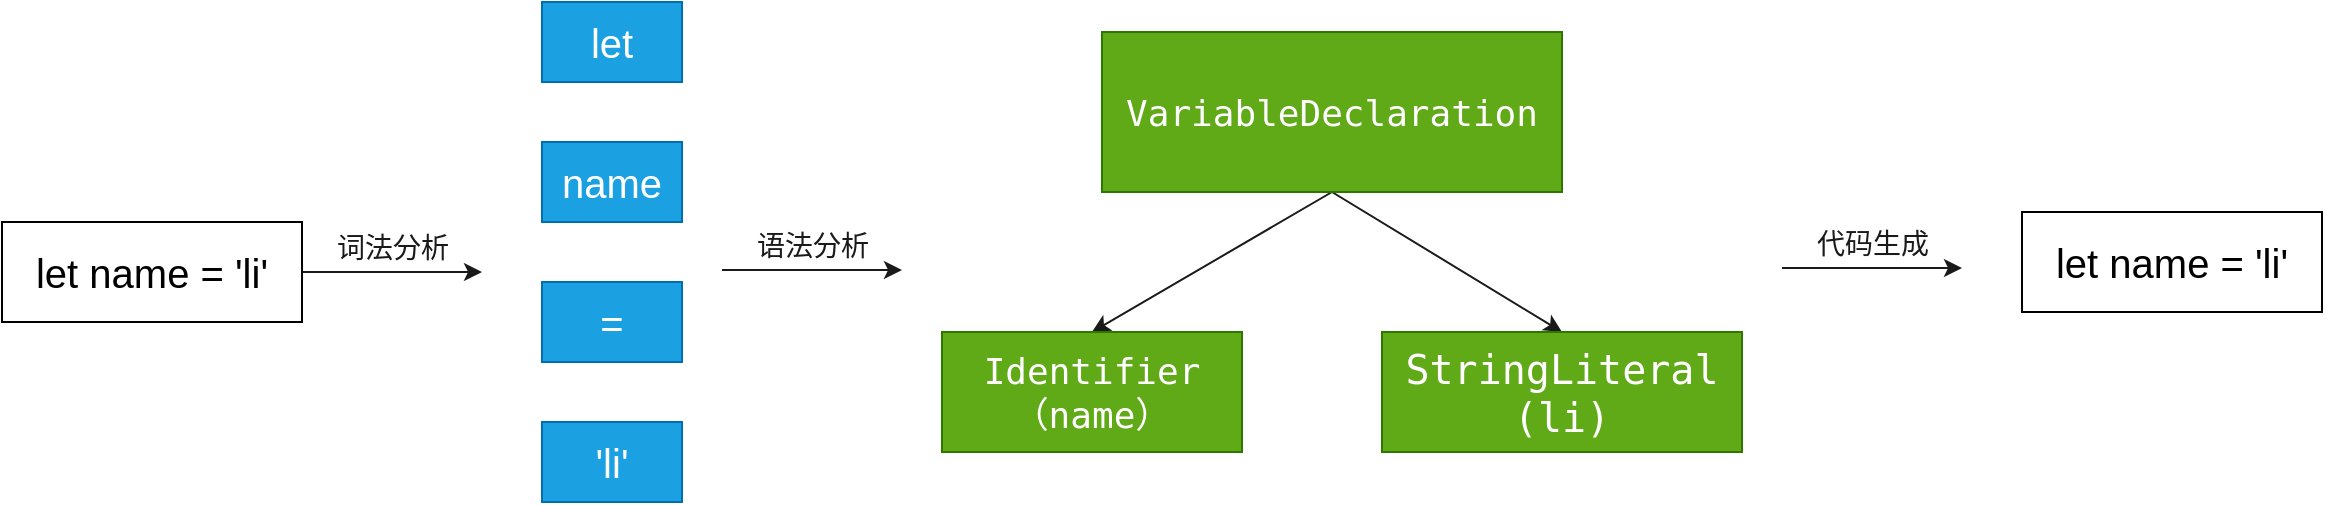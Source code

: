 <mxfile>
    <diagram id="giK2x6arwrisnuFYa30R" name="第 1 页">
        <mxGraphModel dx="1030" dy="560" grid="1" gridSize="10" guides="1" tooltips="1" connect="1" arrows="1" fold="1" page="1" pageScale="1" pageWidth="3000" pageHeight="3000" background="#ffffff" math="0" shadow="0">
            <root>
                <mxCell id="0"/>
                <mxCell id="1" parent="0"/>
                <mxCell id="7" style="edgeStyle=none;html=1;exitX=1;exitY=0.5;exitDx=0;exitDy=0;fontSize=20;strokeColor=#1A1A1A;" edge="1" parent="1" source="2">
                    <mxGeometry relative="1" as="geometry">
                        <mxPoint x="350" y="255" as="targetPoint"/>
                    </mxGeometry>
                </mxCell>
                <mxCell id="2" value="&lt;font style=&quot;font-size: 20px&quot;&gt;let name = 'li'&lt;/font&gt;" style="rounded=0;whiteSpace=wrap;html=1;" vertex="1" parent="1">
                    <mxGeometry x="110" y="230" width="150" height="50" as="geometry"/>
                </mxCell>
                <mxCell id="3" value="let" style="rounded=0;whiteSpace=wrap;html=1;fontSize=20;fillColor=#1ba1e2;fontColor=#ffffff;strokeColor=#006EAF;" vertex="1" parent="1">
                    <mxGeometry x="380" y="120" width="70" height="40" as="geometry"/>
                </mxCell>
                <mxCell id="4" value="name" style="rounded=0;whiteSpace=wrap;html=1;fontSize=20;fillColor=#1ba1e2;fontColor=#ffffff;strokeColor=#006EAF;" vertex="1" parent="1">
                    <mxGeometry x="380" y="190" width="70" height="40" as="geometry"/>
                </mxCell>
                <mxCell id="5" value="'li'" style="rounded=0;whiteSpace=wrap;html=1;fontSize=20;fillColor=#1ba1e2;fontColor=#ffffff;strokeColor=#006EAF;" vertex="1" parent="1">
                    <mxGeometry x="380" y="330" width="70" height="40" as="geometry"/>
                </mxCell>
                <mxCell id="6" value="=" style="rounded=0;whiteSpace=wrap;html=1;fontSize=20;fillColor=#1ba1e2;fontColor=#ffffff;strokeColor=#006EAF;" vertex="1" parent="1">
                    <mxGeometry x="380" y="260" width="70" height="40" as="geometry"/>
                </mxCell>
                <mxCell id="8" value="&lt;font style=&quot;font-size: 14px&quot; color=&quot;#1a1a1a&quot;&gt;词法分析&lt;/font&gt;" style="text;html=1;align=center;verticalAlign=middle;resizable=0;points=[];autosize=1;strokeColor=none;fillColor=none;fontSize=20;" vertex="1" parent="1">
                    <mxGeometry x="270" y="225" width="70" height="30" as="geometry"/>
                </mxCell>
                <mxCell id="9" value="&lt;font style=&quot;font-size: 14px&quot; color=&quot;#1a1a1a&quot;&gt;语法分析&lt;/font&gt;" style="text;html=1;align=center;verticalAlign=middle;resizable=0;points=[];autosize=1;strokeColor=none;fillColor=none;fontSize=20;" vertex="1" parent="1">
                    <mxGeometry x="480" y="224" width="70" height="30" as="geometry"/>
                </mxCell>
                <mxCell id="10" style="edgeStyle=none;html=1;exitX=1;exitY=0.5;exitDx=0;exitDy=0;fontSize=20;strokeColor=#1A1A1A;" edge="1" parent="1">
                    <mxGeometry relative="1" as="geometry">
                        <mxPoint x="560" y="254" as="targetPoint"/>
                        <mxPoint x="470" y="254" as="sourcePoint"/>
                    </mxGeometry>
                </mxCell>
                <mxCell id="14" style="edgeStyle=none;html=1;exitX=0.5;exitY=1;exitDx=0;exitDy=0;entryX=0.5;entryY=0;entryDx=0;entryDy=0;fontSize=20;fontColor=#FFFFFF;strokeColor=#1A1A1A;" edge="1" parent="1" source="11" target="12">
                    <mxGeometry relative="1" as="geometry"/>
                </mxCell>
                <mxCell id="15" style="edgeStyle=none;html=1;exitX=0.5;exitY=1;exitDx=0;exitDy=0;entryX=0.5;entryY=0;entryDx=0;entryDy=0;fontSize=20;fontColor=#FFFFFF;strokeColor=#1A1A1A;" edge="1" parent="1" source="11" target="13">
                    <mxGeometry relative="1" as="geometry"/>
                </mxCell>
                <mxCell id="11" value="&lt;span style=&quot;font-family: monospace ; text-align: left&quot;&gt;&lt;font style=&quot;font-size: 18px&quot;&gt;VariableDeclaration&lt;/font&gt;&lt;/span&gt;" style="rounded=0;whiteSpace=wrap;html=1;fontSize=14;fontColor=#ffffff;fillColor=#60a917;strokeColor=#2D7600;" vertex="1" parent="1">
                    <mxGeometry x="660" y="135" width="230" height="80" as="geometry"/>
                </mxCell>
                <mxCell id="12" value="&lt;span style=&quot;font-family: monospace ; text-align: left ; font-size: 18px&quot;&gt;&lt;font style=&quot;font-size: 18px&quot;&gt;Identifier&lt;br&gt;（name）&lt;br&gt;&lt;/font&gt;&lt;/span&gt;" style="rounded=0;whiteSpace=wrap;html=1;fontSize=14;fontColor=#ffffff;fillColor=#60a917;strokeColor=#2D7600;" vertex="1" parent="1">
                    <mxGeometry x="580" y="285" width="150" height="60" as="geometry"/>
                </mxCell>
                <mxCell id="13" value="&lt;span style=&quot;font-family: monospace ; text-align: left&quot;&gt;&lt;font style=&quot;font-size: 20px&quot;&gt;StringLiteral&lt;br&gt;(li)&lt;br&gt;&lt;/font&gt;&lt;/span&gt;" style="rounded=0;whiteSpace=wrap;html=1;fontSize=14;fontColor=#ffffff;fillColor=#60a917;strokeColor=#2D7600;" vertex="1" parent="1">
                    <mxGeometry x="800" y="285" width="180" height="60" as="geometry"/>
                </mxCell>
                <mxCell id="16" value="&lt;font style=&quot;font-size: 14px&quot; color=&quot;#1a1a1a&quot;&gt;代码生成&lt;/font&gt;" style="text;html=1;align=center;verticalAlign=middle;resizable=0;points=[];autosize=1;strokeColor=none;fillColor=none;fontSize=20;" vertex="1" parent="1">
                    <mxGeometry x="1010" y="223" width="70" height="30" as="geometry"/>
                </mxCell>
                <mxCell id="17" style="edgeStyle=none;html=1;exitX=1;exitY=0.5;exitDx=0;exitDy=0;fontSize=20;strokeColor=#1A1A1A;" edge="1" parent="1">
                    <mxGeometry relative="1" as="geometry">
                        <mxPoint x="1090" y="253" as="targetPoint"/>
                        <mxPoint x="1000" y="253" as="sourcePoint"/>
                    </mxGeometry>
                </mxCell>
                <mxCell id="18" value="&lt;font style=&quot;font-size: 20px&quot;&gt;let name = 'li'&lt;/font&gt;" style="rounded=0;whiteSpace=wrap;html=1;" vertex="1" parent="1">
                    <mxGeometry x="1120" y="225" width="150" height="50" as="geometry"/>
                </mxCell>
            </root>
        </mxGraphModel>
    </diagram>
</mxfile>